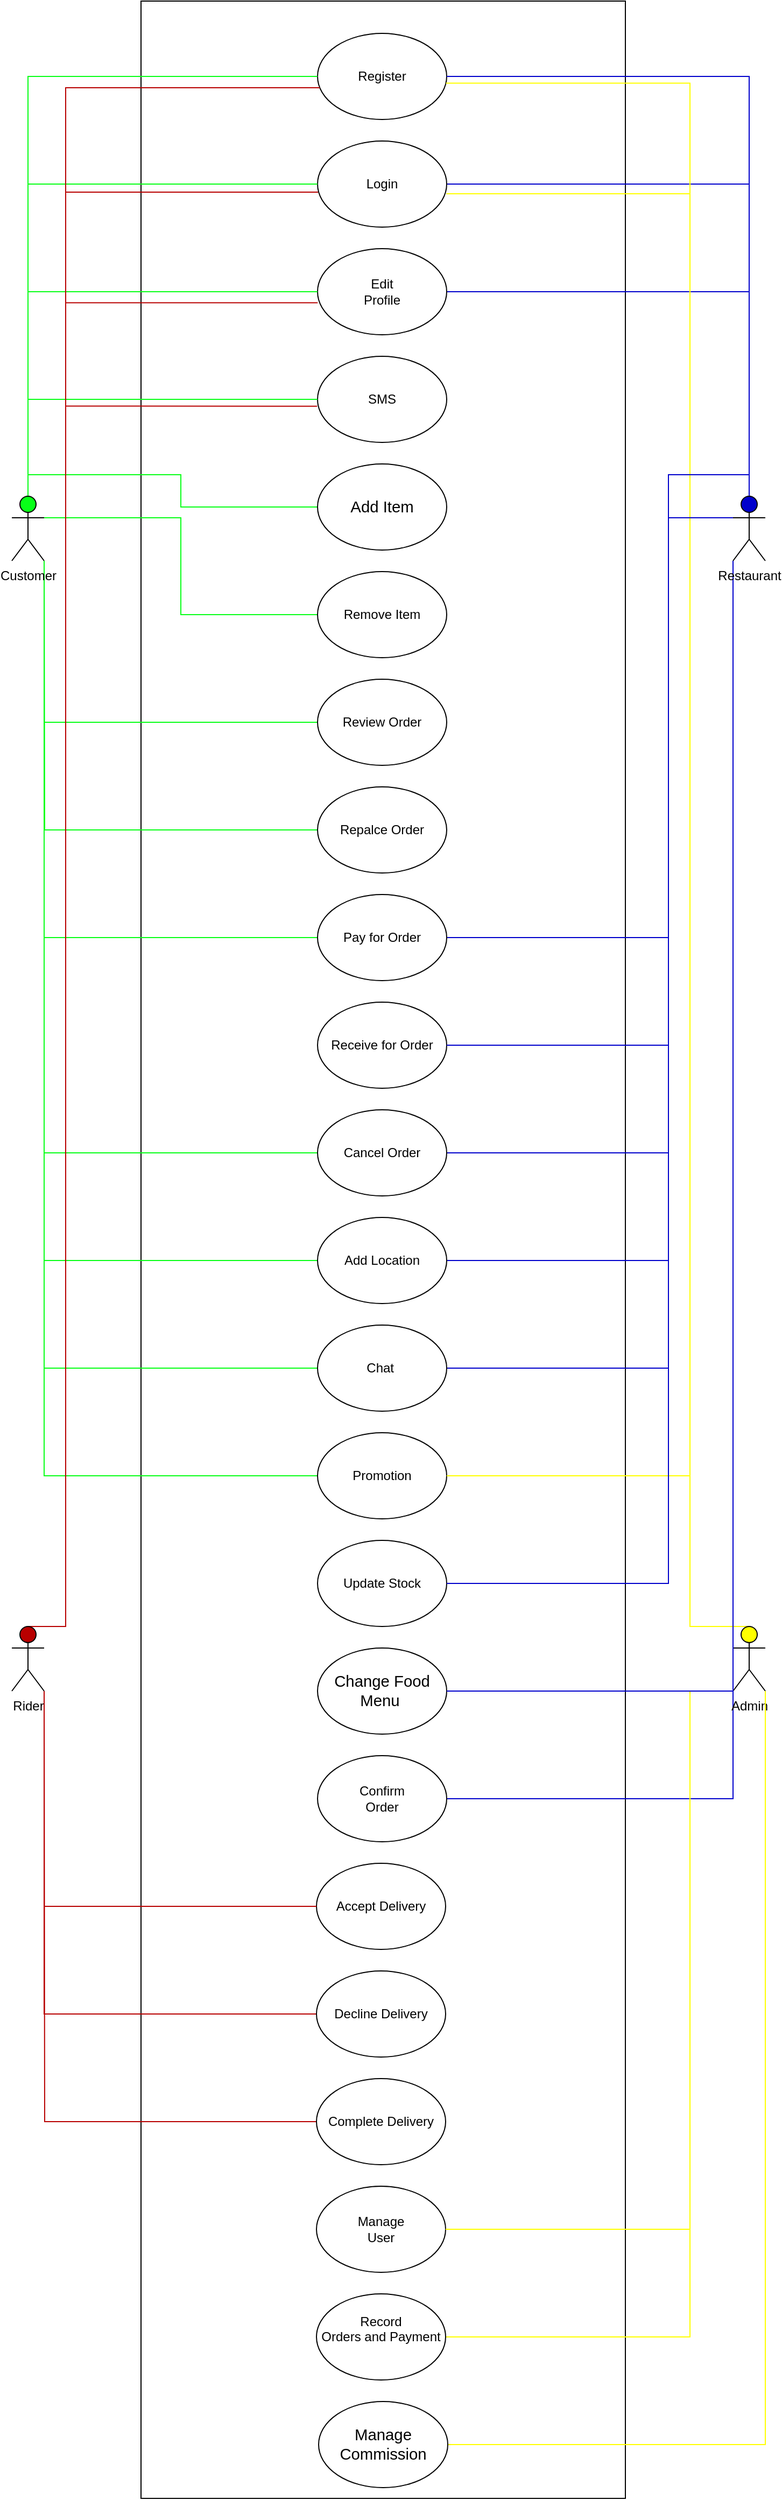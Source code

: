 <mxfile version="20.0.3" type="browser"><diagram id="tJGun_K9cysOeGvgoUPV" name="Page-1"><mxGraphModel dx="868" dy="1651" grid="1" gridSize="10" guides="1" tooltips="1" connect="1" arrows="1" fold="1" page="1" pageScale="1" pageWidth="827" pageHeight="1169" math="0" shadow="0"><root><mxCell id="0"/><mxCell id="1" parent="0"/><mxCell id="fwKXvZx8PrVISNvGO5BB-1" value="" style="rounded=0;whiteSpace=wrap;html=1;" parent="1" vertex="1"><mxGeometry x="190" y="-200" width="450" height="2320" as="geometry"/></mxCell><mxCell id="fwKXvZx8PrVISNvGO5BB-2" value="Register" style="ellipse;whiteSpace=wrap;html=1;" parent="1" vertex="1"><mxGeometry x="354" y="-170" width="120" height="80" as="geometry"/></mxCell><mxCell id="fwKXvZx8PrVISNvGO5BB-48" style="edgeStyle=orthogonalEdgeStyle;rounded=0;orthogonalLoop=1;jettySize=auto;html=1;exitX=1;exitY=0.5;exitDx=0;exitDy=0;endArrow=none;endFill=0;entryX=0.5;entryY=0;entryDx=0;entryDy=0;entryPerimeter=0;strokeColor=#0000CC;" parent="1" source="fwKXvZx8PrVISNvGO5BB-3" target="fwKXvZx8PrVISNvGO5BB-29" edge="1"><mxGeometry relative="1" as="geometry"><mxPoint x="750" y="-30" as="targetPoint"/></mxGeometry></mxCell><mxCell id="fwKXvZx8PrVISNvGO5BB-3" value="Login" style="ellipse;whiteSpace=wrap;html=1;" parent="1" vertex="1"><mxGeometry x="354" y="-70" width="120" height="80" as="geometry"/></mxCell><mxCell id="fwKXvZx8PrVISNvGO5BB-49" style="edgeStyle=orthogonalEdgeStyle;rounded=0;orthogonalLoop=1;jettySize=auto;html=1;exitX=1;exitY=0.5;exitDx=0;exitDy=0;entryX=0.5;entryY=0;entryDx=0;entryDy=0;entryPerimeter=0;endArrow=none;endFill=0;strokeColor=#0000CC;" parent="1" source="fwKXvZx8PrVISNvGO5BB-4" target="fwKXvZx8PrVISNvGO5BB-29" edge="1"><mxGeometry relative="1" as="geometry"/></mxCell><mxCell id="fwKXvZx8PrVISNvGO5BB-4" value="&lt;span&gt;Edit&lt;br&gt;Profile&lt;/span&gt;&lt;span lang=&quot;TH&quot;&gt;&lt;/span&gt;" style="ellipse;whiteSpace=wrap;html=1;" parent="1" vertex="1"><mxGeometry x="354" y="30" width="120" height="80" as="geometry"/></mxCell><mxCell id="fwKXvZx8PrVISNvGO5BB-6" value="SMS" style="ellipse;whiteSpace=wrap;html=1;" parent="1" vertex="1"><mxGeometry x="354" y="130" width="120" height="80" as="geometry"/></mxCell><mxCell id="fwKXvZx8PrVISNvGO5BB-35" style="edgeStyle=orthogonalEdgeStyle;rounded=0;orthogonalLoop=1;jettySize=auto;html=1;exitX=0;exitY=0.5;exitDx=0;exitDy=0;entryX=0.5;entryY=0;entryDx=0;entryDy=0;entryPerimeter=0;endArrow=none;endFill=0;strokeColor=#08FF18;" parent="1" source="fwKXvZx8PrVISNvGO5BB-7" target="fwKXvZx8PrVISNvGO5BB-26" edge="1"><mxGeometry relative="1" as="geometry"/></mxCell><mxCell id="fwKXvZx8PrVISNvGO5BB-7" value="&lt;span style=&quot;font-size:11.0pt;mso-bidi-font-size:14.0pt;&lt;br/&gt;line-height:107%;font-family:&amp;quot;Calibri&amp;quot;,sans-serif;mso-ascii-theme-font:minor-latin;&lt;br/&gt;mso-fareast-font-family:Calibri;mso-fareast-theme-font:minor-latin;mso-hansi-theme-font:&lt;br/&gt;minor-latin;mso-bidi-font-family:&amp;quot;Cordia New&amp;quot;;mso-bidi-theme-font:minor-bidi;&lt;br/&gt;mso-ansi-language:EN-US;mso-fareast-language:EN-US;mso-bidi-language:TH&quot;&gt;Add Item&lt;/span&gt;" style="ellipse;whiteSpace=wrap;html=1;" parent="1" vertex="1"><mxGeometry x="354" y="230" width="120" height="80" as="geometry"/></mxCell><mxCell id="fwKXvZx8PrVISNvGO5BB-36" style="edgeStyle=orthogonalEdgeStyle;rounded=0;orthogonalLoop=1;jettySize=auto;html=1;exitX=0;exitY=0.5;exitDx=0;exitDy=0;entryX=1;entryY=0.333;entryDx=0;entryDy=0;entryPerimeter=0;endArrow=none;endFill=0;strokeColor=#08FF18;" parent="1" source="fwKXvZx8PrVISNvGO5BB-8" target="fwKXvZx8PrVISNvGO5BB-26" edge="1"><mxGeometry relative="1" as="geometry"/></mxCell><mxCell id="fwKXvZx8PrVISNvGO5BB-8" value="Remove Item" style="ellipse;whiteSpace=wrap;html=1;" parent="1" vertex="1"><mxGeometry x="354" y="330" width="120" height="80" as="geometry"/></mxCell><mxCell id="fwKXvZx8PrVISNvGO5BB-37" style="edgeStyle=orthogonalEdgeStyle;rounded=0;orthogonalLoop=1;jettySize=auto;html=1;exitX=0;exitY=0.5;exitDx=0;exitDy=0;entryX=1;entryY=1;entryDx=0;entryDy=0;entryPerimeter=0;endArrow=none;endFill=0;strokeColor=#08FF18;" parent="1" source="fwKXvZx8PrVISNvGO5BB-9" target="fwKXvZx8PrVISNvGO5BB-26" edge="1"><mxGeometry relative="1" as="geometry"/></mxCell><mxCell id="fwKXvZx8PrVISNvGO5BB-9" value="Review Order" style="ellipse;whiteSpace=wrap;html=1;" parent="1" vertex="1"><mxGeometry x="354" y="430" width="120" height="80" as="geometry"/></mxCell><mxCell id="fwKXvZx8PrVISNvGO5BB-38" style="edgeStyle=orthogonalEdgeStyle;rounded=0;orthogonalLoop=1;jettySize=auto;html=1;exitX=0;exitY=0.5;exitDx=0;exitDy=0;endArrow=none;endFill=0;strokeColor=#08FF18;" parent="1" source="fwKXvZx8PrVISNvGO5BB-10" edge="1"><mxGeometry relative="1" as="geometry"><mxPoint x="100" y="320" as="targetPoint"/></mxGeometry></mxCell><mxCell id="fwKXvZx8PrVISNvGO5BB-10" value="Repalce Order" style="ellipse;whiteSpace=wrap;html=1;" parent="1" vertex="1"><mxGeometry x="354" y="530" width="120" height="80" as="geometry"/></mxCell><mxCell id="fwKXvZx8PrVISNvGO5BB-39" style="edgeStyle=orthogonalEdgeStyle;rounded=0;orthogonalLoop=1;jettySize=auto;html=1;exitX=0;exitY=0.5;exitDx=0;exitDy=0;entryX=1;entryY=1;entryDx=0;entryDy=0;entryPerimeter=0;endArrow=none;endFill=0;strokeColor=#08FF18;" parent="1" source="fwKXvZx8PrVISNvGO5BB-11" target="fwKXvZx8PrVISNvGO5BB-26" edge="1"><mxGeometry relative="1" as="geometry"/></mxCell><mxCell id="fwKXvZx8PrVISNvGO5BB-53" style="edgeStyle=orthogonalEdgeStyle;rounded=0;orthogonalLoop=1;jettySize=auto;html=1;exitX=1;exitY=0.5;exitDx=0;exitDy=0;entryX=0.5;entryY=0;entryDx=0;entryDy=0;entryPerimeter=0;endArrow=none;endFill=0;strokeColor=#0000CC;" parent="1" source="fwKXvZx8PrVISNvGO5BB-11" target="fwKXvZx8PrVISNvGO5BB-29" edge="1"><mxGeometry relative="1" as="geometry"><Array as="points"><mxPoint x="680" y="670"/><mxPoint x="680" y="240"/><mxPoint x="755" y="240"/></Array></mxGeometry></mxCell><mxCell id="fwKXvZx8PrVISNvGO5BB-11" value="&lt;span&gt;Pay for Order&lt;/span&gt;" style="ellipse;whiteSpace=wrap;html=1;" parent="1" vertex="1"><mxGeometry x="354" y="630" width="120" height="80" as="geometry"/></mxCell><mxCell id="fwKXvZx8PrVISNvGO5BB-12" value="Receive for Order" style="ellipse;whiteSpace=wrap;html=1;" parent="1" vertex="1"><mxGeometry x="354" y="730" width="120" height="80" as="geometry"/></mxCell><mxCell id="fwKXvZx8PrVISNvGO5BB-45" style="edgeStyle=orthogonalEdgeStyle;rounded=0;orthogonalLoop=1;jettySize=auto;html=1;exitX=0;exitY=0.5;exitDx=0;exitDy=0;endArrow=none;endFill=0;entryX=1;entryY=1;entryDx=0;entryDy=0;entryPerimeter=0;strokeColor=#08FF18;" parent="1" source="fwKXvZx8PrVISNvGO5BB-13" target="fwKXvZx8PrVISNvGO5BB-26" edge="1"><mxGeometry relative="1" as="geometry"/></mxCell><mxCell id="fwKXvZx8PrVISNvGO5BB-52" style="edgeStyle=orthogonalEdgeStyle;rounded=0;orthogonalLoop=1;jettySize=auto;html=1;exitX=1;exitY=0.5;exitDx=0;exitDy=0;entryX=0.5;entryY=0;entryDx=0;entryDy=0;entryPerimeter=0;endArrow=none;endFill=0;strokeColor=#0000CC;" parent="1" source="fwKXvZx8PrVISNvGO5BB-13" target="fwKXvZx8PrVISNvGO5BB-29" edge="1"><mxGeometry relative="1" as="geometry"><Array as="points"><mxPoint x="680" y="870"/><mxPoint x="680" y="240"/><mxPoint x="755" y="240"/></Array></mxGeometry></mxCell><mxCell id="fwKXvZx8PrVISNvGO5BB-13" value="Cancel Order" style="ellipse;whiteSpace=wrap;html=1;" parent="1" vertex="1"><mxGeometry x="354" y="830" width="120" height="80" as="geometry"/></mxCell><mxCell id="fwKXvZx8PrVISNvGO5BB-40" style="edgeStyle=orthogonalEdgeStyle;rounded=0;orthogonalLoop=1;jettySize=auto;html=1;exitX=0;exitY=0.5;exitDx=0;exitDy=0;entryX=1;entryY=1;entryDx=0;entryDy=0;entryPerimeter=0;endArrow=none;endFill=0;strokeColor=#08FF18;" parent="1" source="fwKXvZx8PrVISNvGO5BB-14" target="fwKXvZx8PrVISNvGO5BB-26" edge="1"><mxGeometry relative="1" as="geometry"/></mxCell><mxCell id="fwKXvZx8PrVISNvGO5BB-54" style="edgeStyle=orthogonalEdgeStyle;rounded=0;orthogonalLoop=1;jettySize=auto;html=1;exitX=1;exitY=0.5;exitDx=0;exitDy=0;entryX=0.5;entryY=0;entryDx=0;entryDy=0;entryPerimeter=0;endArrow=none;endFill=0;strokeColor=#0000CC;" parent="1" source="fwKXvZx8PrVISNvGO5BB-14" target="fwKXvZx8PrVISNvGO5BB-29" edge="1"><mxGeometry relative="1" as="geometry"><Array as="points"><mxPoint x="680" y="970"/><mxPoint x="680" y="240"/><mxPoint x="755" y="240"/></Array></mxGeometry></mxCell><mxCell id="fwKXvZx8PrVISNvGO5BB-14" value="Add Location" style="ellipse;whiteSpace=wrap;html=1;" parent="1" vertex="1"><mxGeometry x="354" y="930" width="120" height="80" as="geometry"/></mxCell><mxCell id="fwKXvZx8PrVISNvGO5BB-42" style="edgeStyle=orthogonalEdgeStyle;rounded=0;orthogonalLoop=1;jettySize=auto;html=1;exitX=0;exitY=0.5;exitDx=0;exitDy=0;entryX=1;entryY=1;entryDx=0;entryDy=0;entryPerimeter=0;endArrow=none;endFill=0;strokeColor=#08FF18;" parent="1" source="fwKXvZx8PrVISNvGO5BB-15" target="fwKXvZx8PrVISNvGO5BB-26" edge="1"><mxGeometry relative="1" as="geometry"/></mxCell><mxCell id="fwKXvZx8PrVISNvGO5BB-55" style="edgeStyle=orthogonalEdgeStyle;rounded=0;orthogonalLoop=1;jettySize=auto;html=1;exitX=1;exitY=0.5;exitDx=0;exitDy=0;entryX=0.5;entryY=0;entryDx=0;entryDy=0;entryPerimeter=0;endArrow=none;endFill=0;strokeColor=#0000CC;" parent="1" source="fwKXvZx8PrVISNvGO5BB-15" target="fwKXvZx8PrVISNvGO5BB-29" edge="1"><mxGeometry relative="1" as="geometry"><Array as="points"><mxPoint x="680" y="1070"/><mxPoint x="680" y="240"/><mxPoint x="755" y="240"/></Array></mxGeometry></mxCell><mxCell id="fwKXvZx8PrVISNvGO5BB-15" value="Chat&amp;nbsp;" style="ellipse;whiteSpace=wrap;html=1;" parent="1" vertex="1"><mxGeometry x="354" y="1030" width="120" height="80" as="geometry"/></mxCell><mxCell id="fwKXvZx8PrVISNvGO5BB-44" style="edgeStyle=orthogonalEdgeStyle;rounded=0;orthogonalLoop=1;jettySize=auto;html=1;exitX=0;exitY=0.5;exitDx=0;exitDy=0;entryX=1;entryY=1;entryDx=0;entryDy=0;entryPerimeter=0;endArrow=none;endFill=0;strokeColor=#08FF18;" parent="1" source="fwKXvZx8PrVISNvGO5BB-16" target="fwKXvZx8PrVISNvGO5BB-26" edge="1"><mxGeometry relative="1" as="geometry"/></mxCell><mxCell id="fwKXvZx8PrVISNvGO5BB-16" value="Promotion" style="ellipse;whiteSpace=wrap;html=1;" parent="1" vertex="1"><mxGeometry x="354" y="1130" width="120" height="80" as="geometry"/></mxCell><mxCell id="fwKXvZx8PrVISNvGO5BB-17" value="Update Stock" style="ellipse;whiteSpace=wrap;html=1;" parent="1" vertex="1"><mxGeometry x="354" y="1230" width="120" height="80" as="geometry"/></mxCell><mxCell id="fwKXvZx8PrVISNvGO5BB-18" value="&lt;span style=&quot;font-size:11.0pt;mso-bidi-font-size:14.0pt;&lt;br/&gt;line-height:107%;font-family:&amp;quot;Calibri&amp;quot;,sans-serif;mso-ascii-theme-font:minor-latin;&lt;br/&gt;mso-fareast-font-family:Calibri;mso-fareast-theme-font:minor-latin;mso-hansi-theme-font:&lt;br/&gt;minor-latin;mso-bidi-font-family:&amp;quot;Cordia New&amp;quot;;mso-bidi-theme-font:minor-bidi;&lt;br/&gt;mso-ansi-language:EN-US;mso-fareast-language:EN-US;mso-bidi-language:TH&quot;&gt;Change Food Menu&amp;nbsp;&lt;/span&gt;" style="ellipse;whiteSpace=wrap;html=1;" parent="1" vertex="1"><mxGeometry x="354" y="1330" width="120" height="80" as="geometry"/></mxCell><mxCell id="fwKXvZx8PrVISNvGO5BB-51" style="edgeStyle=orthogonalEdgeStyle;rounded=0;orthogonalLoop=1;jettySize=auto;html=1;exitX=1;exitY=0.5;exitDx=0;exitDy=0;endArrow=none;endFill=0;strokeColor=#0000CC;" parent="1" source="fwKXvZx8PrVISNvGO5BB-19" edge="1"><mxGeometry relative="1" as="geometry"><mxPoint x="730" y="1370" as="targetPoint"/><Array as="points"><mxPoint x="740" y="1470"/><mxPoint x="740" y="1370"/></Array></mxGeometry></mxCell><mxCell id="fwKXvZx8PrVISNvGO5BB-19" value="&lt;span&gt;Confirm&lt;br&gt;Order&lt;/span&gt;" style="ellipse;whiteSpace=wrap;html=1;" parent="1" vertex="1"><mxGeometry x="354" y="1430" width="120" height="80" as="geometry"/></mxCell><mxCell id="fwKXvZx8PrVISNvGO5BB-21" value="&lt;span&gt;&lt;br&gt;&lt;br&gt;&lt;br&gt;Accept Delivery&lt;br&gt;&lt;br&gt;&lt;br&gt;&lt;br&gt;&lt;/span&gt;" style="ellipse;whiteSpace=wrap;html=1;" parent="1" vertex="1"><mxGeometry x="353" y="1530" width="120" height="80" as="geometry"/></mxCell><mxCell id="fwKXvZx8PrVISNvGO5BB-63" style="edgeStyle=orthogonalEdgeStyle;rounded=0;orthogonalLoop=1;jettySize=auto;html=1;exitX=0;exitY=0.5;exitDx=0;exitDy=0;entryX=1;entryY=1;entryDx=0;entryDy=0;entryPerimeter=0;endArrow=none;endFill=0;strokeColor=#B80000;" parent="1" source="fwKXvZx8PrVISNvGO5BB-22" target="fwKXvZx8PrVISNvGO5BB-27" edge="1"><mxGeometry relative="1" as="geometry"/></mxCell><mxCell id="fwKXvZx8PrVISNvGO5BB-22" value="&lt;span&gt;&lt;br&gt;&lt;br&gt;&lt;br&gt;Decline Delivery&lt;br&gt;&lt;br&gt;&lt;br&gt;&lt;br&gt;&lt;/span&gt;" style="ellipse;whiteSpace=wrap;html=1;" parent="1" vertex="1"><mxGeometry x="353" y="1630" width="120" height="80" as="geometry"/></mxCell><mxCell id="fwKXvZx8PrVISNvGO5BB-64" style="edgeStyle=orthogonalEdgeStyle;rounded=0;orthogonalLoop=1;jettySize=auto;html=1;exitX=0;exitY=0.5;exitDx=0;exitDy=0;endArrow=none;endFill=0;strokeColor=#B80000;" parent="1" source="fwKXvZx8PrVISNvGO5BB-23" edge="1"><mxGeometry relative="1" as="geometry"><mxPoint x="100" y="1370" as="targetPoint"/></mxGeometry></mxCell><mxCell id="fwKXvZx8PrVISNvGO5BB-23" value="&lt;p class=&quot;MsoNormal&quot;&gt;Complete Delivery&lt;/p&gt;" style="ellipse;whiteSpace=wrap;html=1;" parent="1" vertex="1"><mxGeometry x="353" y="1730" width="120" height="80" as="geometry"/></mxCell><mxCell id="fwKXvZx8PrVISNvGO5BB-24" value="&lt;span&gt;Manage&lt;br&gt;&lt;/span&gt;&lt;span&gt;User&lt;br&gt;&lt;/span&gt;" style="ellipse;whiteSpace=wrap;html=1;" parent="1" vertex="1"><mxGeometry x="353" y="1830" width="120" height="80" as="geometry"/></mxCell><mxCell id="fwKXvZx8PrVISNvGO5BB-30" style="edgeStyle=orthogonalEdgeStyle;rounded=0;orthogonalLoop=1;jettySize=auto;html=1;exitX=0.5;exitY=0;exitDx=0;exitDy=0;exitPerimeter=0;entryX=0;entryY=0.5;entryDx=0;entryDy=0;endArrow=none;endFill=0;strokeColor=#08FF18;" parent="1" source="fwKXvZx8PrVISNvGO5BB-26" target="fwKXvZx8PrVISNvGO5BB-2" edge="1"><mxGeometry relative="1" as="geometry"/></mxCell><mxCell id="fwKXvZx8PrVISNvGO5BB-31" style="edgeStyle=orthogonalEdgeStyle;rounded=0;orthogonalLoop=1;jettySize=auto;html=1;exitX=0.5;exitY=0;exitDx=0;exitDy=0;exitPerimeter=0;entryX=0;entryY=0.5;entryDx=0;entryDy=0;endArrow=none;endFill=0;strokeColor=#08FF18;" parent="1" source="fwKXvZx8PrVISNvGO5BB-26" target="fwKXvZx8PrVISNvGO5BB-3" edge="1"><mxGeometry relative="1" as="geometry"/></mxCell><mxCell id="fwKXvZx8PrVISNvGO5BB-32" style="edgeStyle=orthogonalEdgeStyle;rounded=0;orthogonalLoop=1;jettySize=auto;html=1;exitX=0.5;exitY=0;exitDx=0;exitDy=0;exitPerimeter=0;entryX=0;entryY=0.5;entryDx=0;entryDy=0;endArrow=none;endFill=0;strokeColor=#08FF18;" parent="1" source="fwKXvZx8PrVISNvGO5BB-26" target="fwKXvZx8PrVISNvGO5BB-4" edge="1"><mxGeometry relative="1" as="geometry"/></mxCell><mxCell id="fwKXvZx8PrVISNvGO5BB-33" style="edgeStyle=orthogonalEdgeStyle;rounded=0;orthogonalLoop=1;jettySize=auto;html=1;exitX=0.5;exitY=0;exitDx=0;exitDy=0;exitPerimeter=0;entryX=0;entryY=0.5;entryDx=0;entryDy=0;endArrow=none;endFill=0;strokeColor=#08FF18;" parent="1" source="fwKXvZx8PrVISNvGO5BB-26" target="fwKXvZx8PrVISNvGO5BB-6" edge="1"><mxGeometry relative="1" as="geometry"/></mxCell><mxCell id="fwKXvZx8PrVISNvGO5BB-34" style="edgeStyle=orthogonalEdgeStyle;rounded=0;orthogonalLoop=1;jettySize=auto;html=1;exitX=0.5;exitY=0;exitDx=0;exitDy=0;exitPerimeter=0;endArrow=none;endFill=0;" parent="1" source="fwKXvZx8PrVISNvGO5BB-26" edge="1"><mxGeometry relative="1" as="geometry"><mxPoint x="85.381" y="259.619" as="targetPoint"/></mxGeometry></mxCell><mxCell id="fwKXvZx8PrVISNvGO5BB-26" value="Customer" style="shape=umlActor;verticalLabelPosition=bottom;verticalAlign=top;html=1;outlineConnect=0;fillColor=#08FF18;" parent="1" vertex="1"><mxGeometry x="70" y="260" width="30" height="60" as="geometry"/></mxCell><mxCell id="fwKXvZx8PrVISNvGO5BB-58" style="edgeStyle=orthogonalEdgeStyle;rounded=0;orthogonalLoop=1;jettySize=auto;html=1;exitX=0.5;exitY=0;exitDx=0;exitDy=0;exitPerimeter=0;endArrow=none;endFill=0;entryX=0.018;entryY=0.631;entryDx=0;entryDy=0;entryPerimeter=0;fillColor=#f8cecc;strokeColor=#B80000;" parent="1" source="fwKXvZx8PrVISNvGO5BB-27" target="fwKXvZx8PrVISNvGO5BB-2" edge="1"><mxGeometry relative="1" as="geometry"><mxPoint x="140" y="-100" as="targetPoint"/><Array as="points"><mxPoint x="120" y="1310"/><mxPoint x="120" y="-119"/></Array></mxGeometry></mxCell><mxCell id="fwKXvZx8PrVISNvGO5BB-60" style="edgeStyle=orthogonalEdgeStyle;rounded=0;orthogonalLoop=1;jettySize=auto;html=1;exitX=0.5;exitY=0;exitDx=0;exitDy=0;exitPerimeter=0;endArrow=none;endFill=0;strokeColor=#B80000;entryX=0.004;entryY=0.594;entryDx=0;entryDy=0;entryPerimeter=0;" parent="1" source="fwKXvZx8PrVISNvGO5BB-27" target="fwKXvZx8PrVISNvGO5BB-3" edge="1"><mxGeometry relative="1" as="geometry"><mxPoint x="180" y="-20" as="targetPoint"/><Array as="points"><mxPoint x="120" y="1310"/><mxPoint x="120" y="-22"/></Array></mxGeometry></mxCell><mxCell id="fwKXvZx8PrVISNvGO5BB-61" style="edgeStyle=orthogonalEdgeStyle;rounded=0;orthogonalLoop=1;jettySize=auto;html=1;exitX=0.5;exitY=0;exitDx=0;exitDy=0;exitPerimeter=0;endArrow=none;endFill=0;strokeColor=#B80000;entryX=0.001;entryY=0.628;entryDx=0;entryDy=0;entryPerimeter=0;" parent="1" source="fwKXvZx8PrVISNvGO5BB-27" target="fwKXvZx8PrVISNvGO5BB-4" edge="1"><mxGeometry relative="1" as="geometry"><mxPoint x="160" y="80" as="targetPoint"/><Array as="points"><mxPoint x="120" y="1310"/><mxPoint x="120" y="80"/></Array></mxGeometry></mxCell><mxCell id="fwKXvZx8PrVISNvGO5BB-62" style="edgeStyle=orthogonalEdgeStyle;rounded=0;orthogonalLoop=1;jettySize=auto;html=1;exitX=1;exitY=1;exitDx=0;exitDy=0;exitPerimeter=0;entryX=0;entryY=0.5;entryDx=0;entryDy=0;endArrow=none;endFill=0;strokeColor=#B80000;" parent="1" source="fwKXvZx8PrVISNvGO5BB-27" target="fwKXvZx8PrVISNvGO5BB-21" edge="1"><mxGeometry relative="1" as="geometry"/></mxCell><mxCell id="fwKXvZx8PrVISNvGO5BB-70" style="edgeStyle=orthogonalEdgeStyle;rounded=0;orthogonalLoop=1;jettySize=auto;html=1;exitX=0.5;exitY=0;exitDx=0;exitDy=0;exitPerimeter=0;entryX=-0.003;entryY=0.579;entryDx=0;entryDy=0;entryPerimeter=0;endArrow=none;endFill=0;strokeColor=#B80000;" parent="1" source="fwKXvZx8PrVISNvGO5BB-27" target="fwKXvZx8PrVISNvGO5BB-6" edge="1"><mxGeometry relative="1" as="geometry"><Array as="points"><mxPoint x="120" y="1310"/><mxPoint x="120" y="176"/></Array></mxGeometry></mxCell><mxCell id="fwKXvZx8PrVISNvGO5BB-27" value="Rider" style="shape=umlActor;verticalLabelPosition=bottom;verticalAlign=top;html=1;outlineConnect=0;fillColor=#B80000;" parent="1" vertex="1"><mxGeometry x="70" y="1310" width="30" height="60" as="geometry"/></mxCell><mxCell id="fwKXvZx8PrVISNvGO5BB-67" style="edgeStyle=orthogonalEdgeStyle;rounded=0;orthogonalLoop=1;jettySize=auto;html=1;exitX=0.5;exitY=0;exitDx=0;exitDy=0;exitPerimeter=0;endArrow=none;endFill=0;strokeColor=#FFFF00;entryX=0.994;entryY=0.578;entryDx=0;entryDy=0;entryPerimeter=0;" parent="1" source="fwKXvZx8PrVISNvGO5BB-28" target="fwKXvZx8PrVISNvGO5BB-2" edge="1"><mxGeometry relative="1" as="geometry"><mxPoint x="650" y="-120" as="targetPoint"/><Array as="points"><mxPoint x="700" y="1310"/><mxPoint x="700" y="-124"/></Array></mxGeometry></mxCell><mxCell id="fwKXvZx8PrVISNvGO5BB-68" style="edgeStyle=orthogonalEdgeStyle;rounded=0;orthogonalLoop=1;jettySize=auto;html=1;exitX=0.5;exitY=0;exitDx=0;exitDy=0;exitPerimeter=0;entryX=0.997;entryY=0.612;entryDx=0;entryDy=0;entryPerimeter=0;endArrow=none;endFill=0;strokeColor=#FFFF00;" parent="1" source="fwKXvZx8PrVISNvGO5BB-28" target="fwKXvZx8PrVISNvGO5BB-3" edge="1"><mxGeometry relative="1" as="geometry"><Array as="points"><mxPoint x="700" y="1310"/><mxPoint x="700" y="-21"/></Array></mxGeometry></mxCell><mxCell id="fwKXvZx8PrVISNvGO5BB-69" style="edgeStyle=orthogonalEdgeStyle;rounded=0;orthogonalLoop=1;jettySize=auto;html=1;exitX=0.5;exitY=0;exitDx=0;exitDy=0;exitPerimeter=0;entryX=1;entryY=0.5;entryDx=0;entryDy=0;endArrow=none;endFill=0;strokeColor=#FFFF00;" parent="1" source="fwKXvZx8PrVISNvGO5BB-28" target="fwKXvZx8PrVISNvGO5BB-16" edge="1"><mxGeometry relative="1" as="geometry"><Array as="points"><mxPoint x="700" y="1310"/><mxPoint x="700" y="1170"/></Array></mxGeometry></mxCell><mxCell id="fwKXvZx8PrVISNvGO5BB-72" style="edgeStyle=orthogonalEdgeStyle;rounded=0;orthogonalLoop=1;jettySize=auto;html=1;exitX=0;exitY=1;exitDx=0;exitDy=0;exitPerimeter=0;entryX=1;entryY=0.5;entryDx=0;entryDy=0;endArrow=none;endFill=0;strokeColor=#FFFF00;" parent="1" source="fwKXvZx8PrVISNvGO5BB-28" target="fwKXvZx8PrVISNvGO5BB-24" edge="1"><mxGeometry relative="1" as="geometry"><Array as="points"><mxPoint x="700" y="1370"/><mxPoint x="700" y="1870"/></Array></mxGeometry></mxCell><mxCell id="D5hfRoazLCwTWWSijrSs-2" style="edgeStyle=orthogonalEdgeStyle;rounded=0;orthogonalLoop=1;jettySize=auto;html=1;exitX=0;exitY=1;exitDx=0;exitDy=0;exitPerimeter=0;entryX=1;entryY=0.5;entryDx=0;entryDy=0;strokeColor=#FFFF00;endArrow=none;endFill=0;" parent="1" source="fwKXvZx8PrVISNvGO5BB-28" target="D5hfRoazLCwTWWSijrSs-1" edge="1"><mxGeometry relative="1" as="geometry"><Array as="points"><mxPoint x="700" y="1370"/><mxPoint x="700" y="1970"/></Array></mxGeometry></mxCell><mxCell id="fwKXvZx8PrVISNvGO5BB-28" value="Admin" style="shape=umlActor;verticalLabelPosition=bottom;verticalAlign=top;html=1;outlineConnect=0;fillColor=#FFFF00;" parent="1" vertex="1"><mxGeometry x="740" y="1310" width="30" height="60" as="geometry"/></mxCell><mxCell id="fwKXvZx8PrVISNvGO5BB-46" style="edgeStyle=orthogonalEdgeStyle;rounded=0;orthogonalLoop=1;jettySize=auto;html=1;exitX=0;exitY=0.333;exitDx=0;exitDy=0;exitPerimeter=0;entryX=1;entryY=0.5;entryDx=0;entryDy=0;endArrow=none;endFill=0;strokeColor=#0000CC;" parent="1" source="fwKXvZx8PrVISNvGO5BB-29" target="fwKXvZx8PrVISNvGO5BB-17" edge="1"><mxGeometry relative="1" as="geometry"><Array as="points"><mxPoint x="680" y="280"/><mxPoint x="680" y="1270"/></Array></mxGeometry></mxCell><mxCell id="fwKXvZx8PrVISNvGO5BB-47" style="edgeStyle=orthogonalEdgeStyle;rounded=0;orthogonalLoop=1;jettySize=auto;html=1;exitX=0.5;exitY=0;exitDx=0;exitDy=0;exitPerimeter=0;entryX=1;entryY=0.5;entryDx=0;entryDy=0;endArrow=none;endFill=0;strokeColor=#0000CC;" parent="1" source="fwKXvZx8PrVISNvGO5BB-29" target="fwKXvZx8PrVISNvGO5BB-2" edge="1"><mxGeometry relative="1" as="geometry"/></mxCell><mxCell id="fwKXvZx8PrVISNvGO5BB-65" style="edgeStyle=orthogonalEdgeStyle;rounded=0;orthogonalLoop=1;jettySize=auto;html=1;exitX=0;exitY=1;exitDx=0;exitDy=0;exitPerimeter=0;entryX=1;entryY=0.5;entryDx=0;entryDy=0;endArrow=none;endFill=0;strokeColor=#0000CC;" parent="1" source="fwKXvZx8PrVISNvGO5BB-29" target="fwKXvZx8PrVISNvGO5BB-18" edge="1"><mxGeometry relative="1" as="geometry"/></mxCell><mxCell id="fwKXvZx8PrVISNvGO5BB-66" style="edgeStyle=orthogonalEdgeStyle;rounded=0;orthogonalLoop=1;jettySize=auto;html=1;exitX=0.5;exitY=0;exitDx=0;exitDy=0;exitPerimeter=0;entryX=1;entryY=0.5;entryDx=0;entryDy=0;endArrow=none;endFill=0;strokeColor=#0000CC;" parent="1" source="fwKXvZx8PrVISNvGO5BB-29" target="fwKXvZx8PrVISNvGO5BB-12" edge="1"><mxGeometry relative="1" as="geometry"><Array as="points"><mxPoint x="755" y="240"/><mxPoint x="680" y="240"/><mxPoint x="680" y="770"/></Array></mxGeometry></mxCell><mxCell id="fwKXvZx8PrVISNvGO5BB-29" value="Restaurant" style="shape=umlActor;verticalLabelPosition=bottom;verticalAlign=top;html=1;outlineConnect=0;fillColor=#0000CC;" parent="1" vertex="1"><mxGeometry x="740" y="260" width="30" height="60" as="geometry"/></mxCell><mxCell id="D5hfRoazLCwTWWSijrSs-1" value="&lt;span&gt;&lt;br&gt;&lt;br&gt;Record&lt;br&gt;Orders and Payment&lt;br&gt;&lt;br&gt;&lt;br&gt;&lt;br&gt;&lt;/span&gt;" style="ellipse;whiteSpace=wrap;html=1;" parent="1" vertex="1"><mxGeometry x="353" y="1930" width="120" height="80" as="geometry"/></mxCell><mxCell id="D5hfRoazLCwTWWSijrSs-4" style="edgeStyle=orthogonalEdgeStyle;rounded=0;orthogonalLoop=1;jettySize=auto;html=1;exitX=1;exitY=0.5;exitDx=0;exitDy=0;entryX=1;entryY=1;entryDx=0;entryDy=0;entryPerimeter=0;endArrow=none;endFill=0;strokeColor=#FFFF00;" parent="1" source="D5hfRoazLCwTWWSijrSs-3" target="fwKXvZx8PrVISNvGO5BB-28" edge="1"><mxGeometry relative="1" as="geometry"/></mxCell><mxCell id="D5hfRoazLCwTWWSijrSs-3" value="&lt;span style=&quot;font-size:11.0pt;mso-bidi-font-size:14.0pt;&lt;br/&gt;line-height:107%;font-family:&amp;quot;Calibri&amp;quot;,sans-serif;mso-ascii-theme-font:minor-latin;&lt;br/&gt;mso-fareast-font-family:Calibri;mso-fareast-theme-font:minor-latin;mso-hansi-theme-font:&lt;br/&gt;minor-latin;mso-bidi-font-family:&amp;quot;Cordia New&amp;quot;;mso-bidi-theme-font:minor-bidi;&lt;br/&gt;mso-ansi-language:EN-US;mso-fareast-language:EN-US;mso-bidi-language:TH&quot;&gt;Manage&lt;br/&gt;Commission&lt;/span&gt;&lt;span&gt;&lt;br&gt;&lt;/span&gt;" style="ellipse;whiteSpace=wrap;html=1;" parent="1" vertex="1"><mxGeometry x="355" y="2030" width="120" height="80" as="geometry"/></mxCell></root></mxGraphModel></diagram></mxfile>